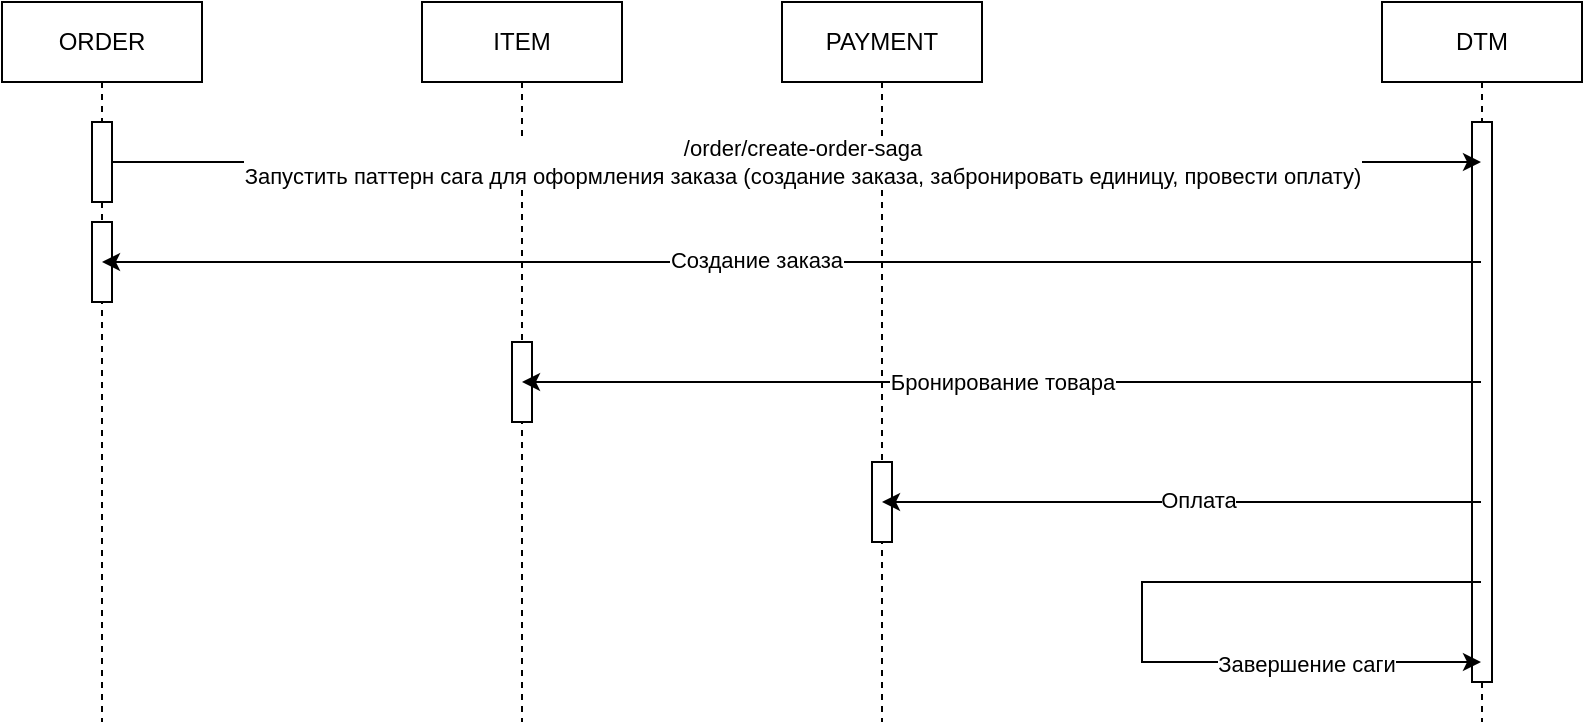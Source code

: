 <mxfile version="24.2.1" type="device">
  <diagram name="Page-1" id="2YBvvXClWsGukQMizWep">
    <mxGraphModel dx="1386" dy="751" grid="1" gridSize="10" guides="1" tooltips="1" connect="1" arrows="1" fold="1" page="1" pageScale="1" pageWidth="850" pageHeight="1100" math="0" shadow="0">
      <root>
        <mxCell id="0" />
        <mxCell id="1" parent="0" />
        <mxCell id="aM9ryv3xv72pqoxQDRHE-1" value="ORDER" style="shape=umlLifeline;perimeter=lifelinePerimeter;whiteSpace=wrap;html=1;container=0;dropTarget=0;collapsible=0;recursiveResize=0;outlineConnect=0;portConstraint=eastwest;newEdgeStyle={&quot;edgeStyle&quot;:&quot;elbowEdgeStyle&quot;,&quot;elbow&quot;:&quot;vertical&quot;,&quot;curved&quot;:0,&quot;rounded&quot;:0};" parent="1" vertex="1">
          <mxGeometry x="40" y="40" width="100" height="360" as="geometry" />
        </mxCell>
        <mxCell id="aM9ryv3xv72pqoxQDRHE-2" value="" style="html=1;points=[];perimeter=orthogonalPerimeter;outlineConnect=0;targetShapes=umlLifeline;portConstraint=eastwest;newEdgeStyle={&quot;edgeStyle&quot;:&quot;elbowEdgeStyle&quot;,&quot;elbow&quot;:&quot;vertical&quot;,&quot;curved&quot;:0,&quot;rounded&quot;:0};" parent="aM9ryv3xv72pqoxQDRHE-1" vertex="1">
          <mxGeometry x="45" y="60" width="10" height="40" as="geometry" />
        </mxCell>
        <mxCell id="ruxfpEZ2pHmRbZa7yFfD-7" value="" style="html=1;points=[];perimeter=orthogonalPerimeter;outlineConnect=0;targetShapes=umlLifeline;portConstraint=eastwest;newEdgeStyle={&quot;edgeStyle&quot;:&quot;elbowEdgeStyle&quot;,&quot;elbow&quot;:&quot;vertical&quot;,&quot;curved&quot;:0,&quot;rounded&quot;:0};" vertex="1" parent="aM9ryv3xv72pqoxQDRHE-1">
          <mxGeometry x="45" y="110" width="10" height="40" as="geometry" />
        </mxCell>
        <mxCell id="aM9ryv3xv72pqoxQDRHE-5" value="ITEM" style="shape=umlLifeline;perimeter=lifelinePerimeter;whiteSpace=wrap;html=1;container=0;dropTarget=0;collapsible=0;recursiveResize=0;outlineConnect=0;portConstraint=eastwest;newEdgeStyle={&quot;edgeStyle&quot;:&quot;elbowEdgeStyle&quot;,&quot;elbow&quot;:&quot;vertical&quot;,&quot;curved&quot;:0,&quot;rounded&quot;:0};" parent="1" vertex="1">
          <mxGeometry x="250" y="40" width="100" height="360" as="geometry" />
        </mxCell>
        <mxCell id="aM9ryv3xv72pqoxQDRHE-6" value="" style="html=1;points=[];perimeter=orthogonalPerimeter;outlineConnect=0;targetShapes=umlLifeline;portConstraint=eastwest;newEdgeStyle={&quot;edgeStyle&quot;:&quot;elbowEdgeStyle&quot;,&quot;elbow&quot;:&quot;vertical&quot;,&quot;curved&quot;:0,&quot;rounded&quot;:0};" parent="aM9ryv3xv72pqoxQDRHE-5" vertex="1">
          <mxGeometry x="45" y="170" width="10" height="40" as="geometry" />
        </mxCell>
        <mxCell id="ruxfpEZ2pHmRbZa7yFfD-1" value="PAYMENT" style="shape=umlLifeline;perimeter=lifelinePerimeter;whiteSpace=wrap;html=1;container=0;dropTarget=0;collapsible=0;recursiveResize=0;outlineConnect=0;portConstraint=eastwest;newEdgeStyle={&quot;edgeStyle&quot;:&quot;elbowEdgeStyle&quot;,&quot;elbow&quot;:&quot;vertical&quot;,&quot;curved&quot;:0,&quot;rounded&quot;:0};" vertex="1" parent="1">
          <mxGeometry x="430" y="40" width="100" height="360" as="geometry" />
        </mxCell>
        <mxCell id="ruxfpEZ2pHmRbZa7yFfD-2" value="" style="html=1;points=[];perimeter=orthogonalPerimeter;outlineConnect=0;targetShapes=umlLifeline;portConstraint=eastwest;newEdgeStyle={&quot;edgeStyle&quot;:&quot;elbowEdgeStyle&quot;,&quot;elbow&quot;:&quot;vertical&quot;,&quot;curved&quot;:0,&quot;rounded&quot;:0};" vertex="1" parent="ruxfpEZ2pHmRbZa7yFfD-1">
          <mxGeometry x="45" y="230" width="10" height="40" as="geometry" />
        </mxCell>
        <mxCell id="ruxfpEZ2pHmRbZa7yFfD-4" value="DTM" style="shape=umlLifeline;perimeter=lifelinePerimeter;whiteSpace=wrap;html=1;container=0;dropTarget=0;collapsible=0;recursiveResize=0;outlineConnect=0;portConstraint=eastwest;newEdgeStyle={&quot;edgeStyle&quot;:&quot;elbowEdgeStyle&quot;,&quot;elbow&quot;:&quot;vertical&quot;,&quot;curved&quot;:0,&quot;rounded&quot;:0};" vertex="1" parent="1">
          <mxGeometry x="730" y="40" width="100" height="360" as="geometry" />
        </mxCell>
        <mxCell id="ruxfpEZ2pHmRbZa7yFfD-5" value="" style="html=1;points=[];perimeter=orthogonalPerimeter;outlineConnect=0;targetShapes=umlLifeline;portConstraint=eastwest;newEdgeStyle={&quot;edgeStyle&quot;:&quot;elbowEdgeStyle&quot;,&quot;elbow&quot;:&quot;vertical&quot;,&quot;curved&quot;:0,&quot;rounded&quot;:0};" vertex="1" parent="ruxfpEZ2pHmRbZa7yFfD-4">
          <mxGeometry x="45" y="60" width="10" height="280" as="geometry" />
        </mxCell>
        <mxCell id="ruxfpEZ2pHmRbZa7yFfD-9" value="" style="edgeStyle=elbowEdgeStyle;rounded=0;orthogonalLoop=1;jettySize=auto;html=1;elbow=vertical;curved=0;" edge="1" parent="1" source="aM9ryv3xv72pqoxQDRHE-2" target="ruxfpEZ2pHmRbZa7yFfD-4">
          <mxGeometry relative="1" as="geometry">
            <mxPoint x="730" y="120" as="targetPoint" />
          </mxGeometry>
        </mxCell>
        <mxCell id="ruxfpEZ2pHmRbZa7yFfD-10" value="/order/create-order-saga&lt;br&gt;Запустить паттерн сага для оформления заказа (создание заказа, забронировать единицу, провести оплату)" style="edgeLabel;html=1;align=center;verticalAlign=middle;resizable=0;points=[];" vertex="1" connectable="0" parent="ruxfpEZ2pHmRbZa7yFfD-9">
          <mxGeometry x="0.008" relative="1" as="geometry">
            <mxPoint as="offset" />
          </mxGeometry>
        </mxCell>
        <mxCell id="ruxfpEZ2pHmRbZa7yFfD-11" value="" style="endArrow=classic;html=1;rounded=0;" edge="1" parent="1" target="aM9ryv3xv72pqoxQDRHE-1">
          <mxGeometry width="50" height="50" relative="1" as="geometry">
            <mxPoint x="779.5" y="170" as="sourcePoint" />
            <mxPoint x="450" y="170" as="targetPoint" />
          </mxGeometry>
        </mxCell>
        <mxCell id="ruxfpEZ2pHmRbZa7yFfD-17" value="Создание заказа" style="edgeLabel;html=1;align=center;verticalAlign=middle;resizable=0;points=[];" vertex="1" connectable="0" parent="ruxfpEZ2pHmRbZa7yFfD-11">
          <mxGeometry x="0.051" y="-1" relative="1" as="geometry">
            <mxPoint as="offset" />
          </mxGeometry>
        </mxCell>
        <mxCell id="ruxfpEZ2pHmRbZa7yFfD-12" value="" style="endArrow=classic;html=1;rounded=0;" edge="1" parent="1" target="aM9ryv3xv72pqoxQDRHE-5">
          <mxGeometry width="50" height="50" relative="1" as="geometry">
            <mxPoint x="779.5" y="230" as="sourcePoint" />
            <mxPoint x="410" y="230" as="targetPoint" />
          </mxGeometry>
        </mxCell>
        <mxCell id="ruxfpEZ2pHmRbZa7yFfD-18" value="Бронирование товара" style="edgeLabel;html=1;align=center;verticalAlign=middle;resizable=0;points=[];" vertex="1" connectable="0" parent="ruxfpEZ2pHmRbZa7yFfD-12">
          <mxGeometry x="-0.002" relative="1" as="geometry">
            <mxPoint as="offset" />
          </mxGeometry>
        </mxCell>
        <mxCell id="ruxfpEZ2pHmRbZa7yFfD-13" value="" style="endArrow=classic;html=1;rounded=0;" edge="1" parent="1" target="ruxfpEZ2pHmRbZa7yFfD-1">
          <mxGeometry width="50" height="50" relative="1" as="geometry">
            <mxPoint x="779.5" y="290" as="sourcePoint" />
            <mxPoint x="650" y="290" as="targetPoint" />
          </mxGeometry>
        </mxCell>
        <mxCell id="ruxfpEZ2pHmRbZa7yFfD-19" value="Оплата" style="edgeLabel;html=1;align=center;verticalAlign=middle;resizable=0;points=[];" vertex="1" connectable="0" parent="ruxfpEZ2pHmRbZa7yFfD-13">
          <mxGeometry x="-0.05" y="-1" relative="1" as="geometry">
            <mxPoint x="1" as="offset" />
          </mxGeometry>
        </mxCell>
        <mxCell id="ruxfpEZ2pHmRbZa7yFfD-20" value="" style="endArrow=classic;html=1;rounded=0;" edge="1" parent="1" target="ruxfpEZ2pHmRbZa7yFfD-4">
          <mxGeometry width="50" height="50" relative="1" as="geometry">
            <mxPoint x="779.5" y="330" as="sourcePoint" />
            <mxPoint x="700" y="380" as="targetPoint" />
            <Array as="points">
              <mxPoint x="610" y="330" />
              <mxPoint x="610" y="370" />
            </Array>
          </mxGeometry>
        </mxCell>
        <mxCell id="ruxfpEZ2pHmRbZa7yFfD-21" value="Завершение саги" style="edgeLabel;html=1;align=center;verticalAlign=middle;resizable=0;points=[];" vertex="1" connectable="0" parent="ruxfpEZ2pHmRbZa7yFfD-20">
          <mxGeometry x="0.538" y="-1" relative="1" as="geometry">
            <mxPoint as="offset" />
          </mxGeometry>
        </mxCell>
      </root>
    </mxGraphModel>
  </diagram>
</mxfile>

